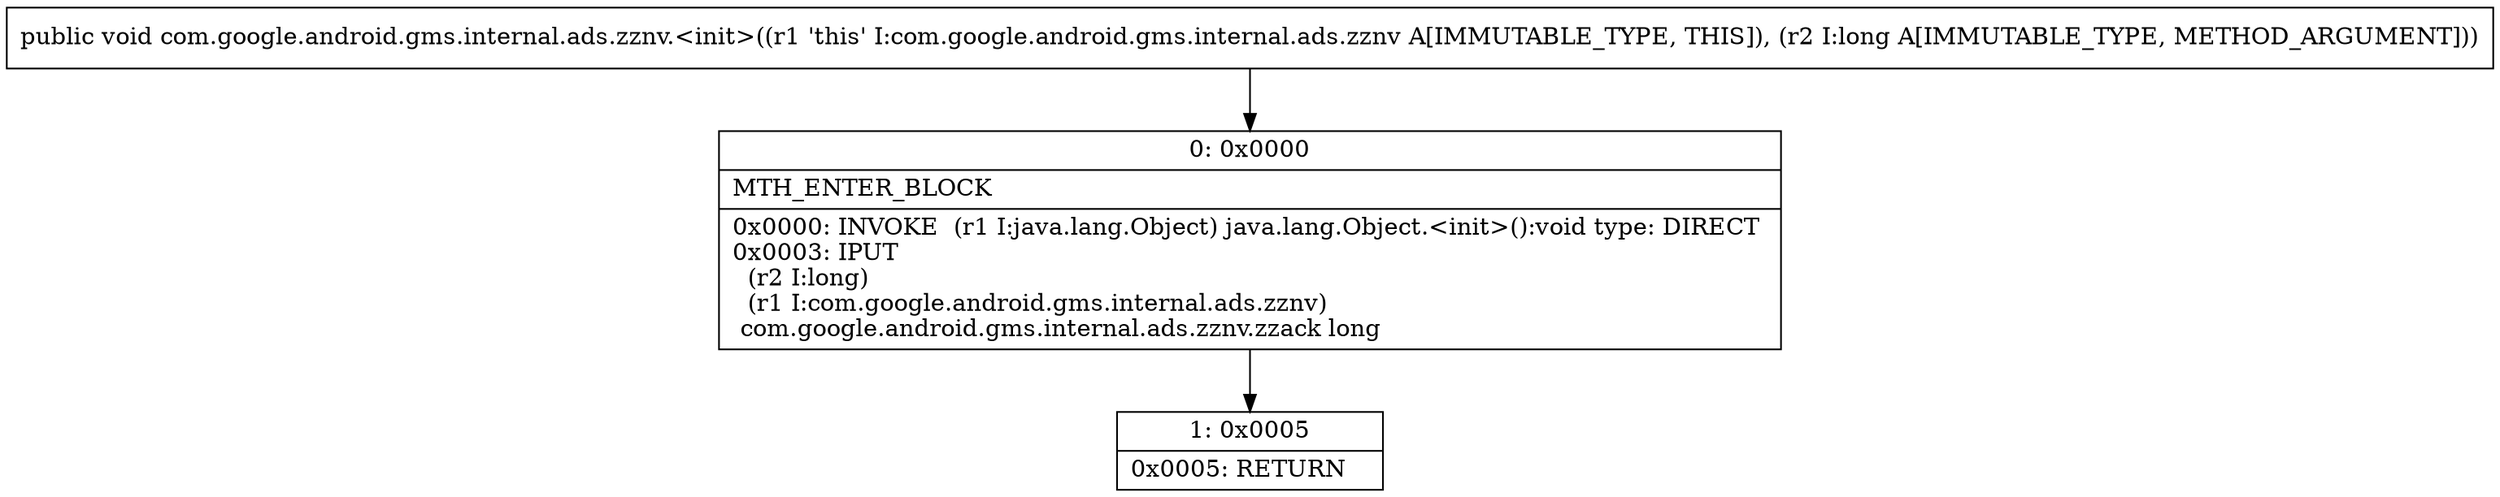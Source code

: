 digraph "CFG forcom.google.android.gms.internal.ads.zznv.\<init\>(J)V" {
Node_0 [shape=record,label="{0\:\ 0x0000|MTH_ENTER_BLOCK\l|0x0000: INVOKE  (r1 I:java.lang.Object) java.lang.Object.\<init\>():void type: DIRECT \l0x0003: IPUT  \l  (r2 I:long)\l  (r1 I:com.google.android.gms.internal.ads.zznv)\l com.google.android.gms.internal.ads.zznv.zzack long \l}"];
Node_1 [shape=record,label="{1\:\ 0x0005|0x0005: RETURN   \l}"];
MethodNode[shape=record,label="{public void com.google.android.gms.internal.ads.zznv.\<init\>((r1 'this' I:com.google.android.gms.internal.ads.zznv A[IMMUTABLE_TYPE, THIS]), (r2 I:long A[IMMUTABLE_TYPE, METHOD_ARGUMENT])) }"];
MethodNode -> Node_0;
Node_0 -> Node_1;
}

